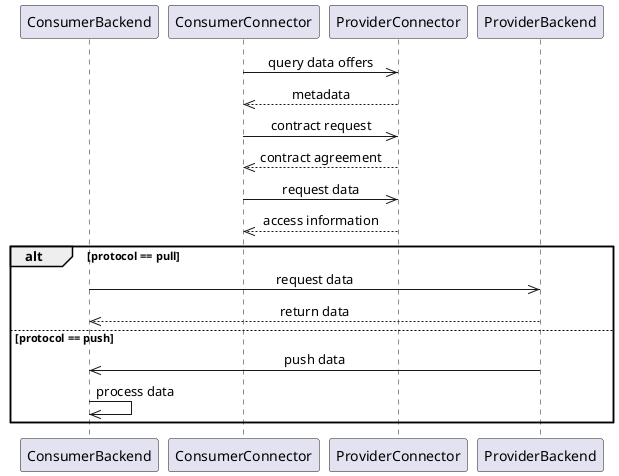 @startuml
skinparam sequenceMessageAlign center
participant ConsumerBackend
participant ConsumerConnector
participant ProviderConnector
participant ProviderBackend
ConsumerConnector->>ProviderConnector: query data offers
ProviderConnector-->>ConsumerConnector: metadata
ConsumerConnector->>ProviderConnector: contract request
ProviderConnector-->>ConsumerConnector: contract agreement
ConsumerConnector->>ProviderConnector: request data
ProviderConnector-->>ConsumerConnector: access information
alt protocol == pull
    ConsumerBackend->>ProviderBackend: request data
    ProviderBackend-->>ConsumerBackend: return data
else protocol == push
    ProviderBackend->>ConsumerBackend: push data
    ConsumerBackend->>ConsumerBackend: process data
end
@enduml
